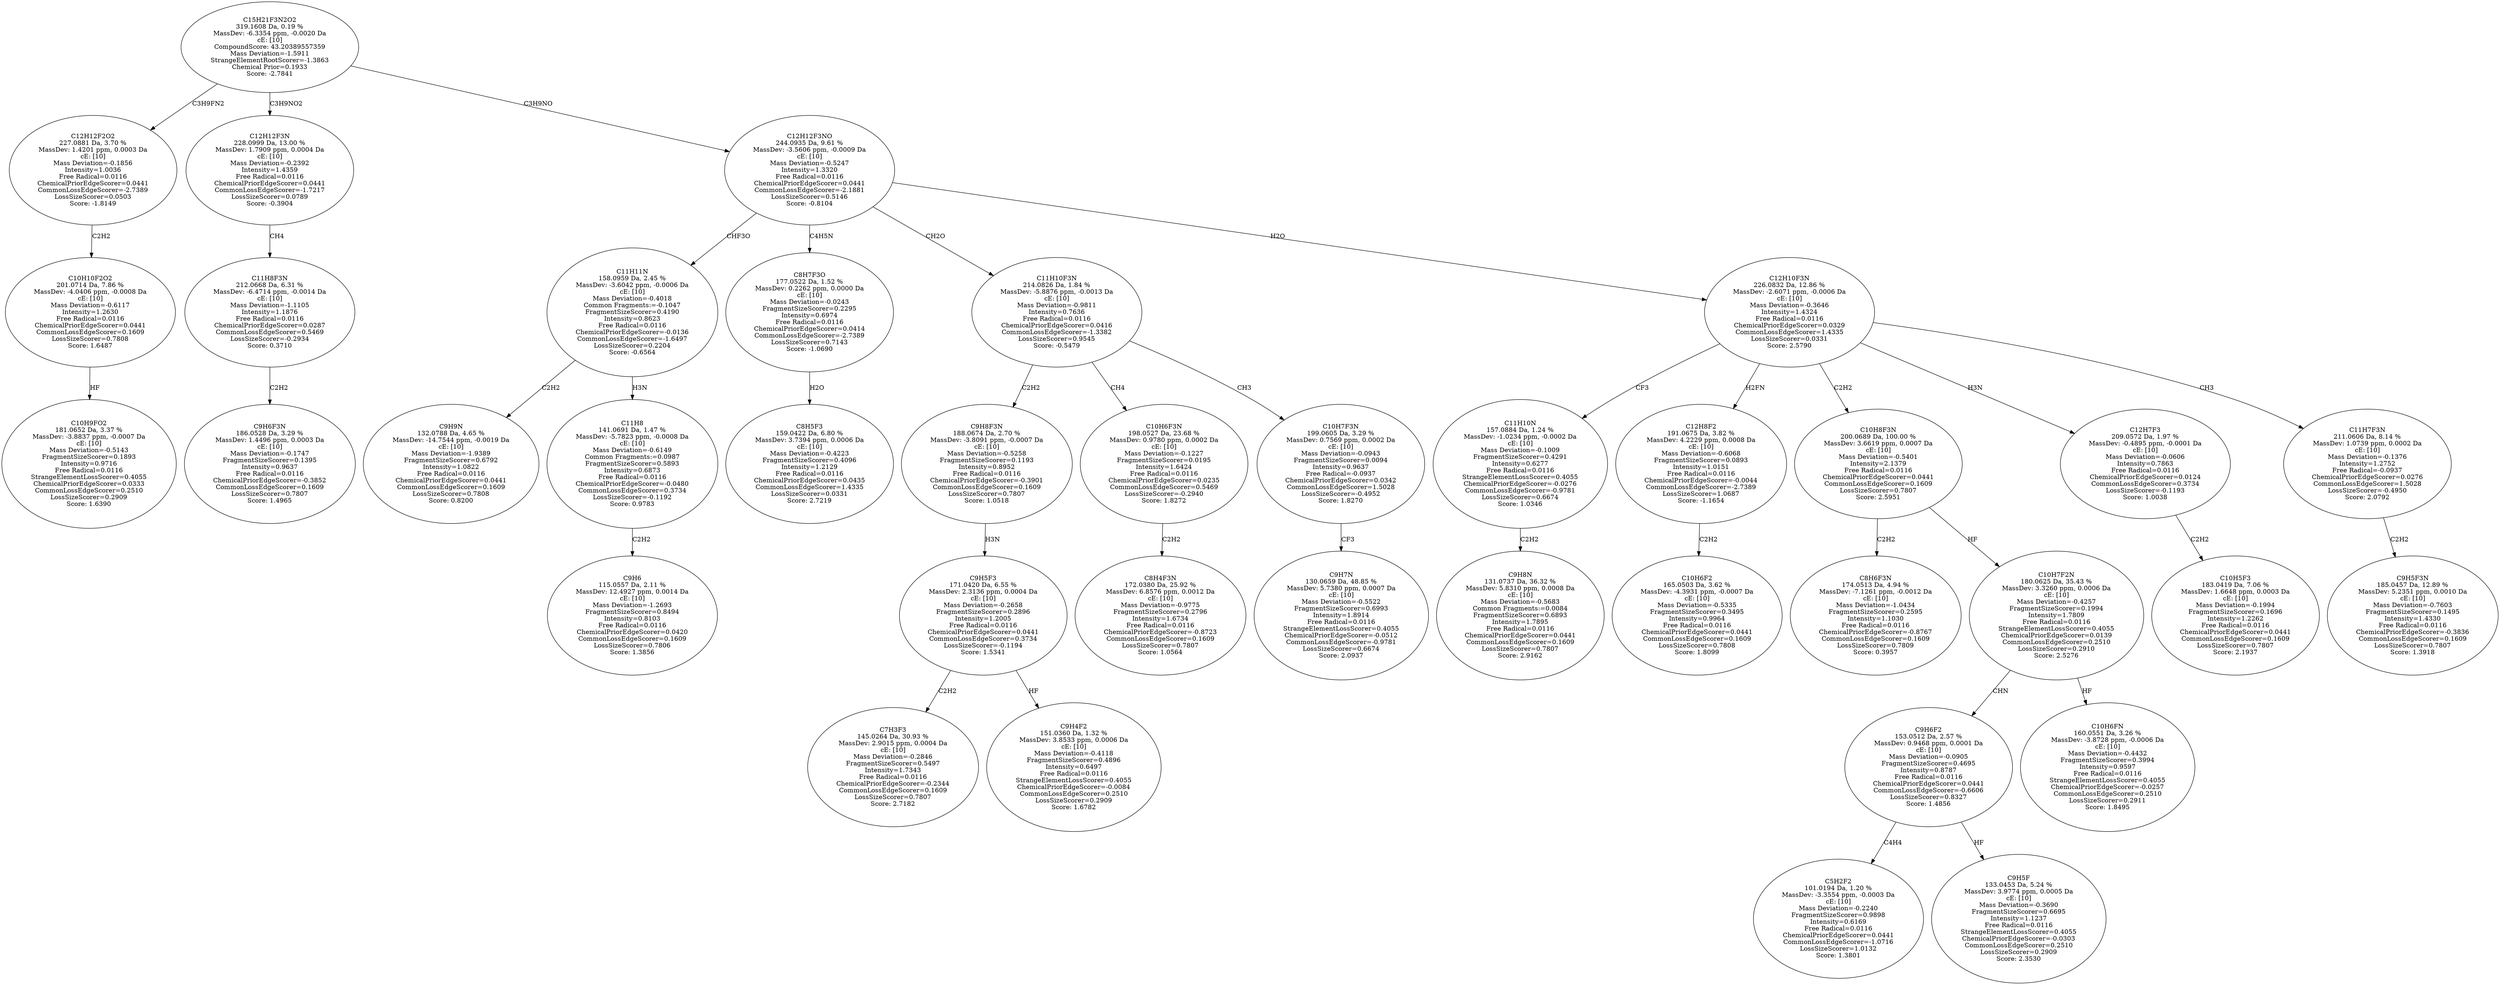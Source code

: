 strict digraph {
v1 [label="C10H9FO2\n181.0652 Da, 3.37 %\nMassDev: -3.8837 ppm, -0.0007 Da\ncE: [10]\nMass Deviation=-0.5143\nFragmentSizeScorer=0.1893\nIntensity=0.9716\nFree Radical=0.0116\nStrangeElementLossScorer=0.4055\nChemicalPriorEdgeScorer=0.0333\nCommonLossEdgeScorer=0.2510\nLossSizeScorer=0.2909\nScore: 1.6390"];
v2 [label="C10H10F2O2\n201.0714 Da, 7.86 %\nMassDev: -4.0406 ppm, -0.0008 Da\ncE: [10]\nMass Deviation=-0.6117\nIntensity=1.2630\nFree Radical=0.0116\nChemicalPriorEdgeScorer=0.0441\nCommonLossEdgeScorer=0.1609\nLossSizeScorer=0.7808\nScore: 1.6487"];
v3 [label="C12H12F2O2\n227.0881 Da, 3.70 %\nMassDev: 1.4201 ppm, 0.0003 Da\ncE: [10]\nMass Deviation=-0.1856\nIntensity=1.0036\nFree Radical=0.0116\nChemicalPriorEdgeScorer=0.0441\nCommonLossEdgeScorer=-2.7389\nLossSizeScorer=0.0503\nScore: -1.8149"];
v4 [label="C9H6F3N\n186.0528 Da, 3.29 %\nMassDev: 1.4496 ppm, 0.0003 Da\ncE: [10]\nMass Deviation=-0.1747\nFragmentSizeScorer=0.1395\nIntensity=0.9637\nFree Radical=0.0116\nChemicalPriorEdgeScorer=-0.3852\nCommonLossEdgeScorer=0.1609\nLossSizeScorer=0.7807\nScore: 1.4965"];
v5 [label="C11H8F3N\n212.0668 Da, 6.31 %\nMassDev: -6.4714 ppm, -0.0014 Da\ncE: [10]\nMass Deviation=-1.1105\nIntensity=1.1876\nFree Radical=0.0116\nChemicalPriorEdgeScorer=0.0287\nCommonLossEdgeScorer=0.5469\nLossSizeScorer=-0.2934\nScore: 0.3710"];
v6 [label="C12H12F3N\n228.0999 Da, 13.00 %\nMassDev: 1.7909 ppm, 0.0004 Da\ncE: [10]\nMass Deviation=-0.2392\nIntensity=1.4359\nFree Radical=0.0116\nChemicalPriorEdgeScorer=0.0441\nCommonLossEdgeScorer=-1.7217\nLossSizeScorer=0.0789\nScore: -0.3904"];
v7 [label="C9H9N\n132.0788 Da, 4.65 %\nMassDev: -14.7544 ppm, -0.0019 Da\ncE: [10]\nMass Deviation=-1.9389\nFragmentSizeScorer=0.6792\nIntensity=1.0822\nFree Radical=0.0116\nChemicalPriorEdgeScorer=0.0441\nCommonLossEdgeScorer=0.1609\nLossSizeScorer=0.7808\nScore: 0.8200"];
v8 [label="C9H6\n115.0557 Da, 2.11 %\nMassDev: 12.4927 ppm, 0.0014 Da\ncE: [10]\nMass Deviation=-1.2693\nFragmentSizeScorer=0.8494\nIntensity=0.8103\nFree Radical=0.0116\nChemicalPriorEdgeScorer=0.0420\nCommonLossEdgeScorer=0.1609\nLossSizeScorer=0.7806\nScore: 1.3856"];
v9 [label="C11H8\n141.0691 Da, 1.47 %\nMassDev: -5.7823 ppm, -0.0008 Da\ncE: [10]\nMass Deviation=-0.6149\nCommon Fragments:=0.0987\nFragmentSizeScorer=0.5893\nIntensity=0.6873\nFree Radical=0.0116\nChemicalPriorEdgeScorer=-0.0480\nCommonLossEdgeScorer=0.3734\nLossSizeScorer=-0.1192\nScore: 0.9783"];
v10 [label="C11H11N\n158.0959 Da, 2.45 %\nMassDev: -3.6042 ppm, -0.0006 Da\ncE: [10]\nMass Deviation=-0.4018\nCommon Fragments:=-0.1047\nFragmentSizeScorer=0.4190\nIntensity=0.8623\nFree Radical=0.0116\nChemicalPriorEdgeScorer=-0.0136\nCommonLossEdgeScorer=-1.6497\nLossSizeScorer=0.2204\nScore: -0.6564"];
v11 [label="C8H5F3\n159.0422 Da, 6.80 %\nMassDev: 3.7394 ppm, 0.0006 Da\ncE: [10]\nMass Deviation=-0.4223\nFragmentSizeScorer=0.4096\nIntensity=1.2129\nFree Radical=0.0116\nChemicalPriorEdgeScorer=0.0435\nCommonLossEdgeScorer=1.4335\nLossSizeScorer=0.0331\nScore: 2.7219"];
v12 [label="C8H7F3O\n177.0522 Da, 1.52 %\nMassDev: 0.2262 ppm, 0.0000 Da\ncE: [10]\nMass Deviation=-0.0243\nFragmentSizeScorer=0.2295\nIntensity=0.6974\nFree Radical=0.0116\nChemicalPriorEdgeScorer=0.0414\nCommonLossEdgeScorer=-2.7389\nLossSizeScorer=0.7143\nScore: -1.0690"];
v13 [label="C7H3F3\n145.0264 Da, 30.93 %\nMassDev: 2.9015 ppm, 0.0004 Da\ncE: [10]\nMass Deviation=-0.2846\nFragmentSizeScorer=0.5497\nIntensity=1.7343\nFree Radical=0.0116\nChemicalPriorEdgeScorer=-0.2344\nCommonLossEdgeScorer=0.1609\nLossSizeScorer=0.7807\nScore: 2.7182"];
v14 [label="C9H4F2\n151.0360 Da, 1.32 %\nMassDev: 3.8533 ppm, 0.0006 Da\ncE: [10]\nMass Deviation=-0.4118\nFragmentSizeScorer=0.4896\nIntensity=0.6497\nFree Radical=0.0116\nStrangeElementLossScorer=0.4055\nChemicalPriorEdgeScorer=-0.0084\nCommonLossEdgeScorer=0.2510\nLossSizeScorer=0.2909\nScore: 1.6782"];
v15 [label="C9H5F3\n171.0420 Da, 6.55 %\nMassDev: 2.3136 ppm, 0.0004 Da\ncE: [10]\nMass Deviation=-0.2658\nFragmentSizeScorer=0.2896\nIntensity=1.2005\nFree Radical=0.0116\nChemicalPriorEdgeScorer=0.0441\nCommonLossEdgeScorer=0.3734\nLossSizeScorer=-0.1194\nScore: 1.5341"];
v16 [label="C9H8F3N\n188.0674 Da, 2.70 %\nMassDev: -3.8091 ppm, -0.0007 Da\ncE: [10]\nMass Deviation=-0.5258\nFragmentSizeScorer=0.1193\nIntensity=0.8952\nFree Radical=0.0116\nChemicalPriorEdgeScorer=-0.3901\nCommonLossEdgeScorer=0.1609\nLossSizeScorer=0.7807\nScore: 1.0518"];
v17 [label="C8H4F3N\n172.0380 Da, 25.92 %\nMassDev: 6.8576 ppm, 0.0012 Da\ncE: [10]\nMass Deviation=-0.9775\nFragmentSizeScorer=0.2796\nIntensity=1.6734\nFree Radical=0.0116\nChemicalPriorEdgeScorer=-0.8723\nCommonLossEdgeScorer=0.1609\nLossSizeScorer=0.7807\nScore: 1.0564"];
v18 [label="C10H6F3N\n198.0527 Da, 23.68 %\nMassDev: 0.9780 ppm, 0.0002 Da\ncE: [10]\nMass Deviation=-0.1227\nFragmentSizeScorer=0.0195\nIntensity=1.6424\nFree Radical=0.0116\nChemicalPriorEdgeScorer=0.0235\nCommonLossEdgeScorer=0.5469\nLossSizeScorer=-0.2940\nScore: 1.8272"];
v19 [label="C9H7N\n130.0659 Da, 48.85 %\nMassDev: 5.7380 ppm, 0.0007 Da\ncE: [10]\nMass Deviation=-0.5522\nFragmentSizeScorer=0.6993\nIntensity=1.8914\nFree Radical=0.0116\nStrangeElementLossScorer=0.4055\nChemicalPriorEdgeScorer=-0.0512\nCommonLossEdgeScorer=-0.9781\nLossSizeScorer=0.6674\nScore: 2.0937"];
v20 [label="C10H7F3N\n199.0605 Da, 3.29 %\nMassDev: 0.7569 ppm, 0.0002 Da\ncE: [10]\nMass Deviation=-0.0943\nFragmentSizeScorer=0.0094\nIntensity=0.9637\nFree Radical=-0.0937\nChemicalPriorEdgeScorer=0.0342\nCommonLossEdgeScorer=1.5028\nLossSizeScorer=-0.4952\nScore: 1.8270"];
v21 [label="C11H10F3N\n214.0826 Da, 1.84 %\nMassDev: -5.8876 ppm, -0.0013 Da\ncE: [10]\nMass Deviation=-0.9811\nIntensity=0.7636\nFree Radical=0.0116\nChemicalPriorEdgeScorer=0.0416\nCommonLossEdgeScorer=-1.3382\nLossSizeScorer=0.9545\nScore: -0.5479"];
v22 [label="C9H8N\n131.0737 Da, 36.32 %\nMassDev: 5.8310 ppm, 0.0008 Da\ncE: [10]\nMass Deviation=-0.5683\nCommon Fragments:=0.0084\nFragmentSizeScorer=0.6893\nIntensity=1.7895\nFree Radical=0.0116\nChemicalPriorEdgeScorer=0.0441\nCommonLossEdgeScorer=0.1609\nLossSizeScorer=0.7807\nScore: 2.9162"];
v23 [label="C11H10N\n157.0884 Da, 1.24 %\nMassDev: -1.0234 ppm, -0.0002 Da\ncE: [10]\nMass Deviation=-0.1009\nFragmentSizeScorer=0.4291\nIntensity=0.6277\nFree Radical=0.0116\nStrangeElementLossScorer=0.4055\nChemicalPriorEdgeScorer=-0.0276\nCommonLossEdgeScorer=-0.9781\nLossSizeScorer=0.6674\nScore: 1.0346"];
v24 [label="C10H6F2\n165.0503 Da, 3.62 %\nMassDev: -4.3931 ppm, -0.0007 Da\ncE: [10]\nMass Deviation=-0.5335\nFragmentSizeScorer=0.3495\nIntensity=0.9964\nFree Radical=0.0116\nChemicalPriorEdgeScorer=0.0441\nCommonLossEdgeScorer=0.1609\nLossSizeScorer=0.7808\nScore: 1.8099"];
v25 [label="C12H8F2\n191.0675 Da, 3.82 %\nMassDev: 4.2229 ppm, 0.0008 Da\ncE: [10]\nMass Deviation=-0.6068\nFragmentSizeScorer=0.0893\nIntensity=1.0151\nFree Radical=0.0116\nChemicalPriorEdgeScorer=-0.0044\nCommonLossEdgeScorer=-2.7389\nLossSizeScorer=1.0687\nScore: -1.1654"];
v26 [label="C8H6F3N\n174.0513 Da, 4.94 %\nMassDev: -7.1261 ppm, -0.0012 Da\ncE: [10]\nMass Deviation=-1.0434\nFragmentSizeScorer=0.2595\nIntensity=1.1030\nFree Radical=0.0116\nChemicalPriorEdgeScorer=-0.8767\nCommonLossEdgeScorer=0.1609\nLossSizeScorer=0.7809\nScore: 0.3957"];
v27 [label="C5H2F2\n101.0194 Da, 1.20 %\nMassDev: -3.3554 ppm, -0.0003 Da\ncE: [10]\nMass Deviation=-0.2240\nFragmentSizeScorer=0.9898\nIntensity=0.6169\nFree Radical=0.0116\nChemicalPriorEdgeScorer=0.0441\nCommonLossEdgeScorer=-1.0716\nLossSizeScorer=1.0132\nScore: 1.3801"];
v28 [label="C9H5F\n133.0453 Da, 5.24 %\nMassDev: 3.9774 ppm, 0.0005 Da\ncE: [10]\nMass Deviation=-0.3690\nFragmentSizeScorer=0.6695\nIntensity=1.1237\nFree Radical=0.0116\nStrangeElementLossScorer=0.4055\nChemicalPriorEdgeScorer=-0.0303\nCommonLossEdgeScorer=0.2510\nLossSizeScorer=0.2909\nScore: 2.3530"];
v29 [label="C9H6F2\n153.0512 Da, 2.57 %\nMassDev: 0.9468 ppm, 0.0001 Da\ncE: [10]\nMass Deviation=-0.0905\nFragmentSizeScorer=0.4695\nIntensity=0.8787\nFree Radical=0.0116\nChemicalPriorEdgeScorer=0.0441\nCommonLossEdgeScorer=-0.6606\nLossSizeScorer=0.8327\nScore: 1.4856"];
v30 [label="C10H6FN\n160.0551 Da, 3.26 %\nMassDev: -3.8728 ppm, -0.0006 Da\ncE: [10]\nMass Deviation=-0.4432\nFragmentSizeScorer=0.3994\nIntensity=0.9597\nFree Radical=0.0116\nStrangeElementLossScorer=0.4055\nChemicalPriorEdgeScorer=-0.0257\nCommonLossEdgeScorer=0.2510\nLossSizeScorer=0.2911\nScore: 1.8495"];
v31 [label="C10H7F2N\n180.0625 Da, 35.43 %\nMassDev: 3.3260 ppm, 0.0006 Da\ncE: [10]\nMass Deviation=-0.4257\nFragmentSizeScorer=0.1994\nIntensity=1.7809\nFree Radical=0.0116\nStrangeElementLossScorer=0.4055\nChemicalPriorEdgeScorer=0.0139\nCommonLossEdgeScorer=0.2510\nLossSizeScorer=0.2910\nScore: 2.5276"];
v32 [label="C10H8F3N\n200.0689 Da, 100.00 %\nMassDev: 3.6619 ppm, 0.0007 Da\ncE: [10]\nMass Deviation=-0.5401\nIntensity=2.1379\nFree Radical=0.0116\nChemicalPriorEdgeScorer=0.0441\nCommonLossEdgeScorer=0.1609\nLossSizeScorer=0.7807\nScore: 2.5951"];
v33 [label="C10H5F3\n183.0419 Da, 7.06 %\nMassDev: 1.6648 ppm, 0.0003 Da\ncE: [10]\nMass Deviation=-0.1994\nFragmentSizeScorer=0.1696\nIntensity=1.2262\nFree Radical=0.0116\nChemicalPriorEdgeScorer=0.0441\nCommonLossEdgeScorer=0.1609\nLossSizeScorer=0.7807\nScore: 2.1937"];
v34 [label="C12H7F3\n209.0572 Da, 1.97 %\nMassDev: -0.4895 ppm, -0.0001 Da\ncE: [10]\nMass Deviation=-0.0606\nIntensity=0.7863\nFree Radical=0.0116\nChemicalPriorEdgeScorer=0.0124\nCommonLossEdgeScorer=0.3734\nLossSizeScorer=-0.1193\nScore: 1.0038"];
v35 [label="C9H5F3N\n185.0457 Da, 12.89 %\nMassDev: 5.2351 ppm, 0.0010 Da\ncE: [10]\nMass Deviation=-0.7603\nFragmentSizeScorer=0.1495\nIntensity=1.4330\nFree Radical=0.0116\nChemicalPriorEdgeScorer=-0.3836\nCommonLossEdgeScorer=0.1609\nLossSizeScorer=0.7807\nScore: 1.3918"];
v36 [label="C11H7F3N\n211.0606 Da, 8.14 %\nMassDev: 1.0739 ppm, 0.0002 Da\ncE: [10]\nMass Deviation=-0.1376\nIntensity=1.2752\nFree Radical=-0.0937\nChemicalPriorEdgeScorer=0.0276\nCommonLossEdgeScorer=1.5028\nLossSizeScorer=-0.4950\nScore: 2.0792"];
v37 [label="C12H10F3N\n226.0832 Da, 12.86 %\nMassDev: -2.6071 ppm, -0.0006 Da\ncE: [10]\nMass Deviation=-0.3646\nIntensity=1.4324\nFree Radical=0.0116\nChemicalPriorEdgeScorer=0.0329\nCommonLossEdgeScorer=1.4335\nLossSizeScorer=0.0331\nScore: 2.5790"];
v38 [label="C12H12F3NO\n244.0935 Da, 9.61 %\nMassDev: -3.5606 ppm, -0.0009 Da\ncE: [10]\nMass Deviation=-0.5247\nIntensity=1.3320\nFree Radical=0.0116\nChemicalPriorEdgeScorer=0.0441\nCommonLossEdgeScorer=-2.1881\nLossSizeScorer=0.5146\nScore: -0.8104"];
v39 [label="C15H21F3N2O2\n319.1608 Da, 0.19 %\nMassDev: -6.3354 ppm, -0.0020 Da\ncE: [10]\nCompoundScore: 43.20389557359\nMass Deviation=-1.5911\nStrangeElementRootScorer=-1.3863\nChemical Prior=0.1933\nScore: -2.7841"];
v2 -> v1 [label="HF"];
v3 -> v2 [label="C2H2"];
v39 -> v3 [label="C3H9FN2"];
v5 -> v4 [label="C2H2"];
v6 -> v5 [label="CH4"];
v39 -> v6 [label="C3H9NO2"];
v10 -> v7 [label="C2H2"];
v9 -> v8 [label="C2H2"];
v10 -> v9 [label="H3N"];
v38 -> v10 [label="CHF3O"];
v12 -> v11 [label="H2O"];
v38 -> v12 [label="C4H5N"];
v15 -> v13 [label="C2H2"];
v15 -> v14 [label="HF"];
v16 -> v15 [label="H3N"];
v21 -> v16 [label="C2H2"];
v18 -> v17 [label="C2H2"];
v21 -> v18 [label="CH4"];
v20 -> v19 [label="CF3"];
v21 -> v20 [label="CH3"];
v38 -> v21 [label="CH2O"];
v23 -> v22 [label="C2H2"];
v37 -> v23 [label="CF3"];
v25 -> v24 [label="C2H2"];
v37 -> v25 [label="H2FN"];
v32 -> v26 [label="C2H2"];
v29 -> v27 [label="C4H4"];
v29 -> v28 [label="HF"];
v31 -> v29 [label="CHN"];
v31 -> v30 [label="HF"];
v32 -> v31 [label="HF"];
v37 -> v32 [label="C2H2"];
v34 -> v33 [label="C2H2"];
v37 -> v34 [label="H3N"];
v36 -> v35 [label="C2H2"];
v37 -> v36 [label="CH3"];
v38 -> v37 [label="H2O"];
v39 -> v38 [label="C3H9NO"];
}